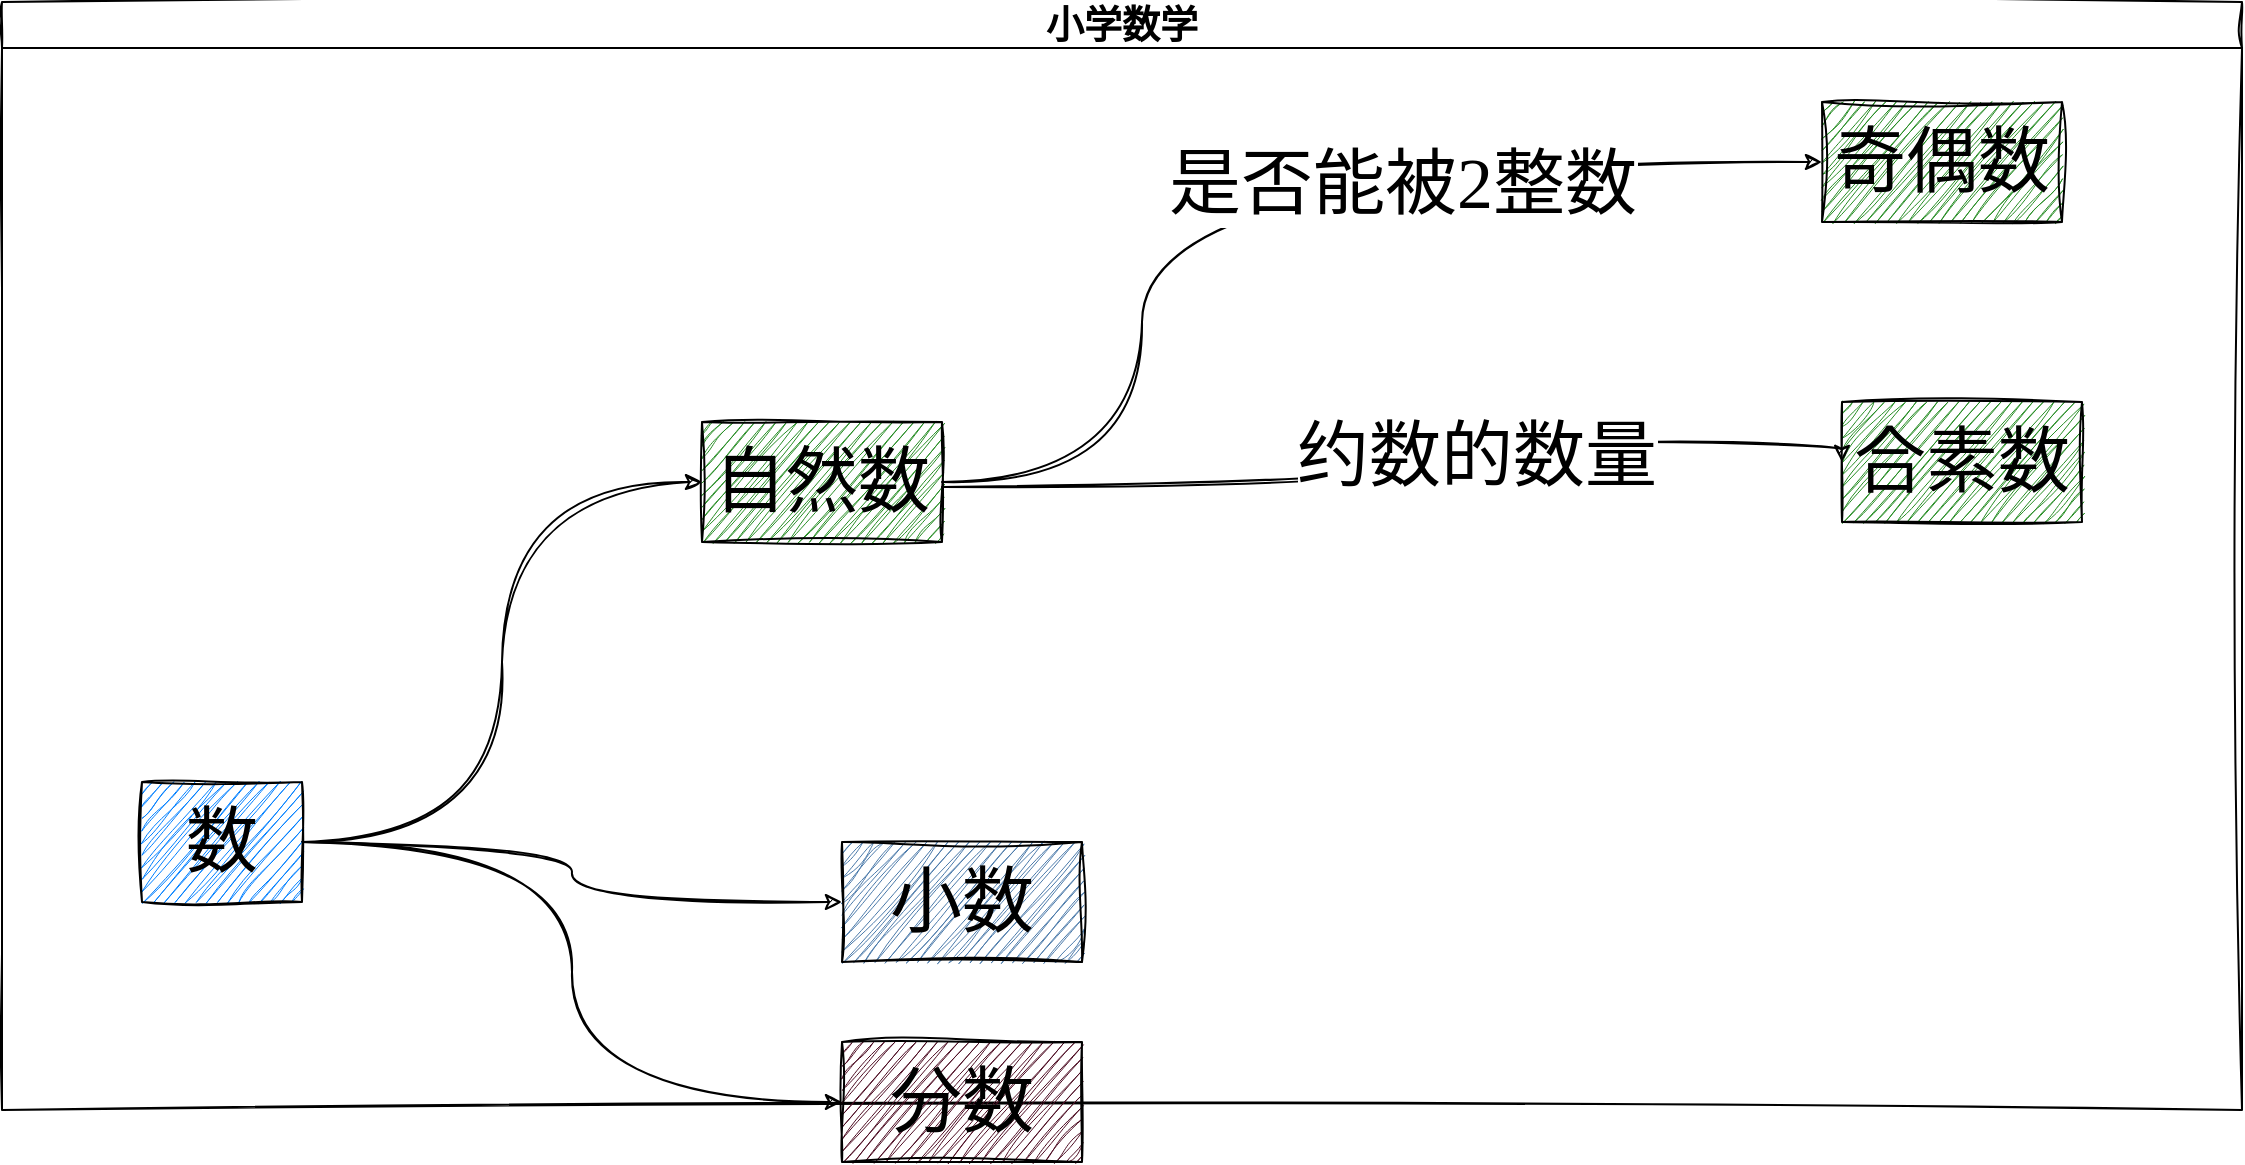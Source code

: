 <mxfile version="20.8.20" type="github">
  <diagram id="6a731a19-8d31-9384-78a2-239565b7b9f0" name="Page-1">
    <mxGraphModel dx="1434" dy="796" grid="1" gridSize="10" guides="1" tooltips="1" connect="1" arrows="1" fold="1" page="1" pageScale="1" pageWidth="1169" pageHeight="827" background="none" math="0" shadow="0">
      <root>
        <mxCell id="0" />
        <mxCell id="1" parent="0" />
        <mxCell id="kk1tNPxJDdmJw3Zyzxyh-1779" value="小学数学" style="swimlane;whiteSpace=wrap;html=1;shadow=0;sketch=1;curveFitting=1;jiggle=2;fontFamily=方正徐静蕾体;fontSource=http%3A%2F%2Fwww.ps3000.com%2Ffonts%2F%25E6%2596%25B9%25E6%25AD%25A3%25E9%259D%2599%25E8%2595%25BE%25E7%25AE%2580%25E4%25BD%2593_%25E5%25BE%2590%25E9%259D%2599%25E8%2595%25BE%25E6%2589%258B%25E5%2586%2599%25E4%25BD%2593.fon;fontSize=19;" parent="1" vertex="1">
          <mxGeometry y="80" width="1120" height="554" as="geometry">
            <mxRectangle x="260" y="290" width="140" height="30" as="alternateBounds" />
          </mxGeometry>
        </mxCell>
        <mxCell id="kk1tNPxJDdmJw3Zyzxyh-1782" style="edgeStyle=orthogonalEdgeStyle;rounded=0;orthogonalLoop=1;jettySize=auto;html=1;entryX=0;entryY=0.5;entryDx=0;entryDy=0;fontFamily=方正徐静蕾体;fontSource=http%3A%2F%2Fwww.ps3000.com%2Ffonts%2F%25E6%2596%25B9%25E6%25AD%25A3%25E9%259D%2599%25E8%2595%25BE%25E7%25AE%2580%25E4%25BD%2593_%25E5%25BE%2590%25E9%259D%2599%25E8%2595%25BE%25E6%2589%258B%25E5%2586%2599%25E4%25BD%2593.fon;fontSize=36;sketch=1;curveFitting=1;jiggle=2;elbow=vertical;curved=1;" parent="kk1tNPxJDdmJw3Zyzxyh-1779" source="kk1tNPxJDdmJw3Zyzxyh-1780" target="kk1tNPxJDdmJw3Zyzxyh-1781" edge="1">
          <mxGeometry relative="1" as="geometry" />
        </mxCell>
        <mxCell id="kk1tNPxJDdmJw3Zyzxyh-1786" style="edgeStyle=orthogonalEdgeStyle;curved=1;rounded=0;sketch=1;orthogonalLoop=1;jettySize=auto;html=1;entryX=0;entryY=0.5;entryDx=0;entryDy=0;fontFamily=方正徐静蕾体;fontSource=http%3A%2F%2Fwww.ps3000.com%2Ffonts%2F%25E6%2596%25B9%25E6%25AD%25A3%25E9%259D%2599%25E8%2595%25BE%25E7%25AE%2580%25E4%25BD%2593_%25E5%25BE%2590%25E9%259D%2599%25E8%2595%25BE%25E6%2589%258B%25E5%2586%2599%25E4%25BD%2593.fon;fontSize=36;elbow=vertical;" parent="kk1tNPxJDdmJw3Zyzxyh-1779" source="kk1tNPxJDdmJw3Zyzxyh-1780" target="kk1tNPxJDdmJw3Zyzxyh-1784" edge="1">
          <mxGeometry relative="1" as="geometry" />
        </mxCell>
        <mxCell id="kk1tNPxJDdmJw3Zyzxyh-1787" style="edgeStyle=orthogonalEdgeStyle;curved=1;rounded=0;sketch=1;orthogonalLoop=1;jettySize=auto;html=1;entryX=0;entryY=0.5;entryDx=0;entryDy=0;fontFamily=方正徐静蕾体;fontSource=http%3A%2F%2Fwww.ps3000.com%2Ffonts%2F%25E6%2596%25B9%25E6%25AD%25A3%25E9%259D%2599%25E8%2595%25BE%25E7%25AE%2580%25E4%25BD%2593_%25E5%25BE%2590%25E9%259D%2599%25E8%2595%25BE%25E6%2589%258B%25E5%2586%2599%25E4%25BD%2593.fon;fontSize=36;elbow=vertical;" parent="kk1tNPxJDdmJw3Zyzxyh-1779" source="kk1tNPxJDdmJw3Zyzxyh-1780" target="kk1tNPxJDdmJw3Zyzxyh-1785" edge="1">
          <mxGeometry relative="1" as="geometry" />
        </mxCell>
        <mxCell id="kk1tNPxJDdmJw3Zyzxyh-1780" value="数" style="rounded=0;whiteSpace=wrap;html=1;sketch=1;curveFitting=1;jiggle=2;fontFamily=方正徐静蕾体;fontSource=http%3A%2F%2Fwww.ps3000.com%2Ffonts%2F%25E6%2596%25B9%25E6%25AD%25A3%25E9%259D%2599%25E8%2595%25BE%25E7%25AE%2580%25E4%25BD%2593_%25E5%25BE%2590%25E9%259D%2599%25E8%2595%25BE%25E6%2589%258B%25E5%2586%2599%25E4%25BD%2593.fon;fontSize=36;fillColor=#007FFF;" parent="kk1tNPxJDdmJw3Zyzxyh-1779" vertex="1">
          <mxGeometry x="70" y="390" width="80" height="60" as="geometry" />
        </mxCell>
        <mxCell id="FOnLiGUvBVXdEtmA3qcM-1771" style="edgeStyle=orthogonalEdgeStyle;curved=1;rounded=0;sketch=1;orthogonalLoop=1;jettySize=auto;html=1;entryX=0;entryY=0.5;entryDx=0;entryDy=0;fontFamily=方正徐静蕾体;fontSource=http%3A%2F%2Fwww.ps3000.com%2Ffonts%2F%25E6%2596%25B9%25E6%25AD%25A3%25E9%259D%2599%25E8%2595%25BE%25E7%25AE%2580%25E4%25BD%2593_%25E5%25BE%2590%25E9%259D%2599%25E8%2595%25BE%25E6%2589%258B%25E5%2586%2599%25E4%25BD%2593.fon;fontSize=36;elbow=vertical;" edge="1" parent="kk1tNPxJDdmJw3Zyzxyh-1779" source="kk1tNPxJDdmJw3Zyzxyh-1781" target="FOnLiGUvBVXdEtmA3qcM-1770">
          <mxGeometry relative="1" as="geometry">
            <Array as="points">
              <mxPoint x="570" y="240" />
              <mxPoint x="570" y="80" />
            </Array>
          </mxGeometry>
        </mxCell>
        <mxCell id="FOnLiGUvBVXdEtmA3qcM-1772" value="是否能被2整数" style="edgeLabel;html=1;align=center;verticalAlign=middle;resizable=0;points=[];fontSize=36;fontFamily=方正徐静蕾体;" vertex="1" connectable="0" parent="FOnLiGUvBVXdEtmA3qcM-1771">
          <mxGeometry x="-0.231" y="2" relative="1" as="geometry">
            <mxPoint x="132" y="-19" as="offset" />
          </mxGeometry>
        </mxCell>
        <mxCell id="kk1tNPxJDdmJw3Zyzxyh-1781" value="自然数" style="rounded=0;whiteSpace=wrap;html=1;sketch=1;curveFitting=1;jiggle=2;fontFamily=方正徐静蕾体;fontSource=http%3A%2F%2Fwww.ps3000.com%2Ffonts%2F%25E6%2596%25B9%25E6%25AD%25A3%25E9%259D%2599%25E8%2595%25BE%25E7%25AE%2580%25E4%25BD%2593_%25E5%25BE%2590%25E9%259D%2599%25E8%2595%25BE%25E6%2589%258B%25E5%2586%2599%25E4%25BD%2593.fon;fontSize=36;fillColor=#278d25;shadow=0;" parent="kk1tNPxJDdmJw3Zyzxyh-1779" vertex="1">
          <mxGeometry x="350" y="210" width="120" height="60" as="geometry" />
        </mxCell>
        <mxCell id="kk1tNPxJDdmJw3Zyzxyh-1784" value="小数" style="rounded=0;whiteSpace=wrap;html=1;sketch=1;curveFitting=1;jiggle=2;fontFamily=方正徐静蕾体;fontSource=http%3A%2F%2Fwww.ps3000.com%2Ffonts%2F%25E6%2596%25B9%25E6%25AD%25A3%25E9%259D%2599%25E8%2595%25BE%25E7%25AE%2580%25E4%25BD%2593_%25E5%25BE%2590%25E9%259D%2599%25E8%2595%25BE%25E6%2589%258B%25E5%2586%2599%25E4%25BD%2593.fon;fontSize=36;fillColor=#4b7aaa;shadow=0;" parent="kk1tNPxJDdmJw3Zyzxyh-1779" vertex="1">
          <mxGeometry x="420" y="420" width="120" height="60" as="geometry" />
        </mxCell>
        <mxCell id="kk1tNPxJDdmJw3Zyzxyh-1785" value="分数" style="rounded=0;whiteSpace=wrap;html=1;sketch=1;curveFitting=1;jiggle=2;fontFamily=方正徐静蕾体;fontSource=http%3A%2F%2Fwww.ps3000.com%2Ffonts%2F%25E6%2596%25B9%25E6%25AD%25A3%25E9%259D%2599%25E8%2595%25BE%25E7%25AE%2580%25E4%25BD%2593_%25E5%25BE%2590%25E9%259D%2599%25E8%2595%25BE%25E6%2589%258B%25E5%2586%2599%25E4%25BD%2593.fon;fontSize=36;fillColor=#4e0e24;shadow=0;" parent="kk1tNPxJDdmJw3Zyzxyh-1779" vertex="1">
          <mxGeometry x="420" y="520" width="120" height="60" as="geometry" />
        </mxCell>
        <mxCell id="FOnLiGUvBVXdEtmA3qcM-1770" value="奇偶数" style="rounded=0;whiteSpace=wrap;html=1;sketch=1;curveFitting=1;jiggle=2;fontFamily=方正徐静蕾体;fontSource=http%3A%2F%2Fwww.ps3000.com%2Ffonts%2F%25E6%2596%25B9%25E6%25AD%25A3%25E9%259D%2599%25E8%2595%25BE%25E7%25AE%2580%25E4%25BD%2593_%25E5%25BE%2590%25E9%259D%2599%25E8%2595%25BE%25E6%2589%258B%25E5%2586%2599%25E4%25BD%2593.fon;fontSize=36;fillColor=#278d25;shadow=0;" vertex="1" parent="kk1tNPxJDdmJw3Zyzxyh-1779">
          <mxGeometry x="910" y="50" width="120" height="60" as="geometry" />
        </mxCell>
        <mxCell id="FOnLiGUvBVXdEtmA3qcM-1773" value="合素数" style="rounded=0;whiteSpace=wrap;html=1;sketch=1;curveFitting=1;jiggle=2;fontFamily=方正徐静蕾体;fontSource=http%3A%2F%2Fwww.ps3000.com%2Ffonts%2F%25E6%2596%25B9%25E6%25AD%25A3%25E9%259D%2599%25E8%2595%25BE%25E7%25AE%2580%25E4%25BD%2593_%25E5%25BE%2590%25E9%259D%2599%25E8%2595%25BE%25E6%2589%258B%25E5%2586%2599%25E4%25BD%2593.fon;fontSize=36;fillColor=#278d25;shadow=0;" vertex="1" parent="kk1tNPxJDdmJw3Zyzxyh-1779">
          <mxGeometry x="920" y="200" width="120" height="60" as="geometry" />
        </mxCell>
        <mxCell id="FOnLiGUvBVXdEtmA3qcM-1774" style="edgeStyle=orthogonalEdgeStyle;curved=1;rounded=0;sketch=1;orthogonalLoop=1;jettySize=auto;html=1;entryX=0;entryY=0.5;entryDx=0;entryDy=0;fontFamily=方正徐静蕾体;fontSource=http%3A%2F%2Fwww.ps3000.com%2Ffonts%2F%25E6%2596%25B9%25E6%25AD%25A3%25E9%259D%2599%25E8%2595%25BE%25E7%25AE%2580%25E4%25BD%2593_%25E5%25BE%2590%25E9%259D%2599%25E8%2595%25BE%25E6%2589%258B%25E5%2586%2599%25E4%25BD%2593.fon;fontSize=36;elbow=vertical;" edge="1" parent="kk1tNPxJDdmJw3Zyzxyh-1779" target="FOnLiGUvBVXdEtmA3qcM-1773">
          <mxGeometry relative="1" as="geometry">
            <mxPoint x="470" y="242.5" as="sourcePoint" />
            <mxPoint x="920" y="277.5" as="targetPoint" />
            <Array as="points">
              <mxPoint x="710" y="243" />
              <mxPoint x="710" y="220" />
              <mxPoint x="920" y="220" />
            </Array>
          </mxGeometry>
        </mxCell>
        <mxCell id="FOnLiGUvBVXdEtmA3qcM-1775" value="约数的数量" style="edgeLabel;html=1;align=center;verticalAlign=middle;resizable=0;points=[];fontSize=36;fontFamily=方正徐静蕾体;" vertex="1" connectable="0" parent="FOnLiGUvBVXdEtmA3qcM-1774">
          <mxGeometry x="0.2" y="-7" relative="1" as="geometry">
            <mxPoint as="offset" />
          </mxGeometry>
        </mxCell>
      </root>
    </mxGraphModel>
  </diagram>
</mxfile>
